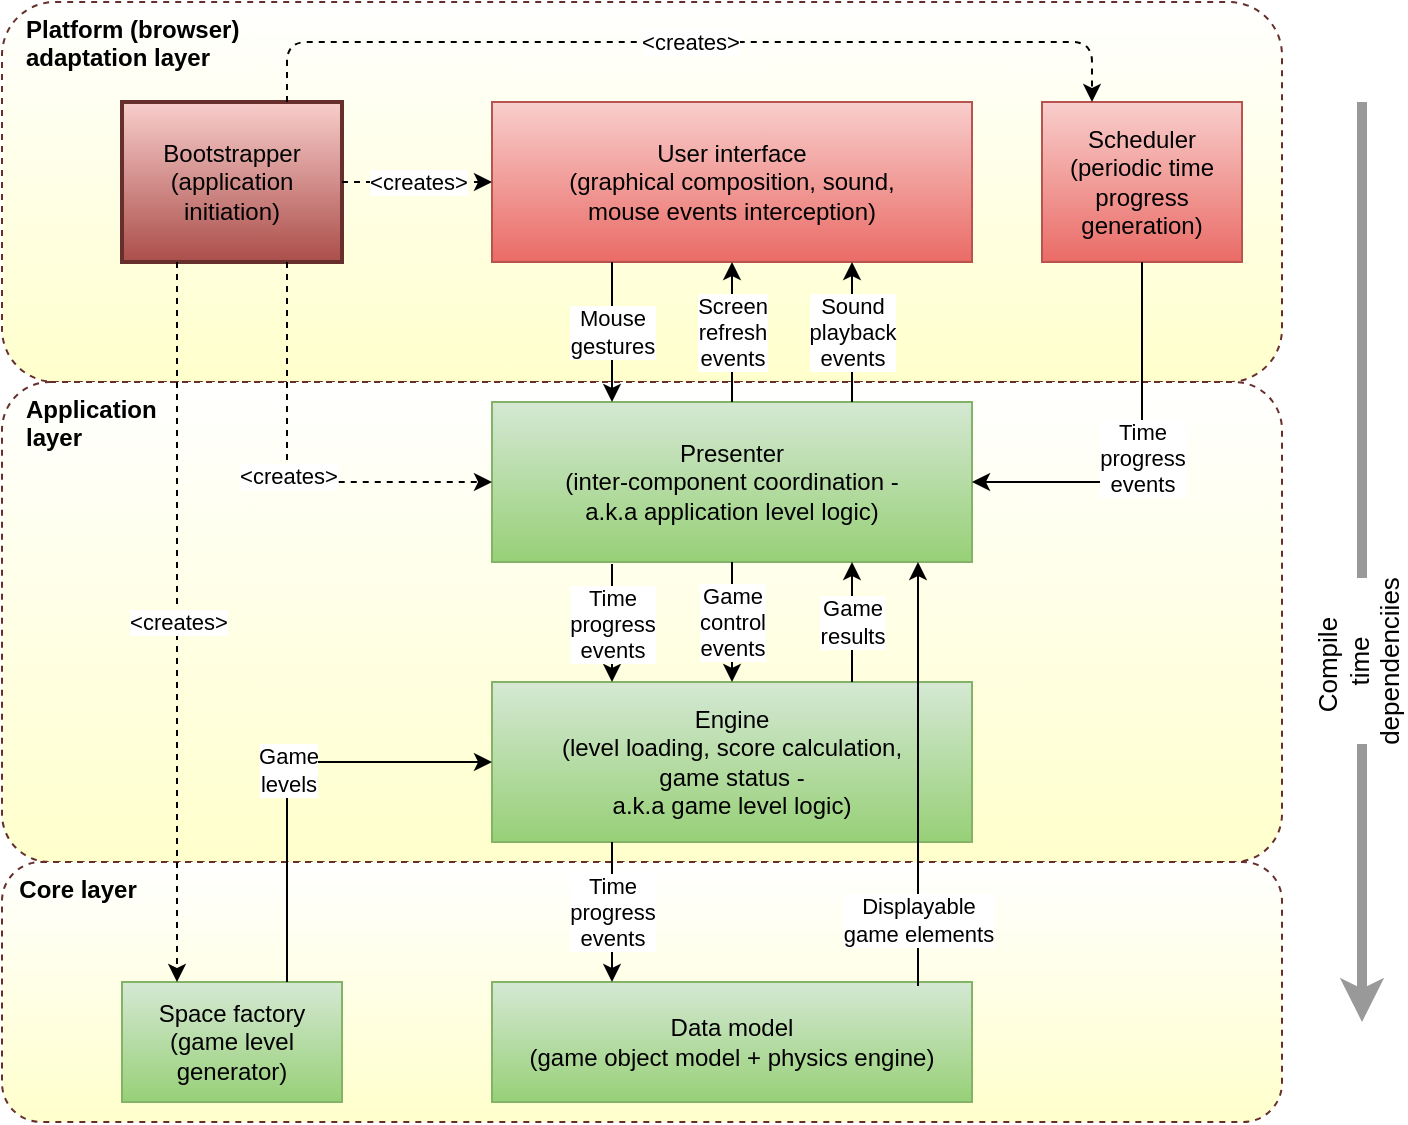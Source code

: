 <mxfile version="13.9.5" type="device" pages="6"><diagram id="IKvVB_wUApdHQQHq_KYu" name="components"><mxGraphModel dx="867" dy="530" grid="1" gridSize="10" guides="1" tooltips="1" connect="1" arrows="1" fold="1" page="1" pageScale="1" pageWidth="850" pageHeight="1100" math="0" shadow="0"><root><mxCell id="0"/><mxCell id="1" parent="0"/><mxCell id="LkJQMcort1kMshQMdadh-8" value="&amp;nbsp; &amp;nbsp;Platform (browser)&lt;br&gt;&amp;nbsp; &amp;nbsp;adaptation layer" style="rounded=1;whiteSpace=wrap;html=1;strokeColor=#662F2C;strokeWidth=1;dashed=1;align=left;verticalAlign=top;fontStyle=1;arcSize=14;gradientColor=#FFFFCC;" parent="1" vertex="1"><mxGeometry x="60" y="20" width="640" height="190" as="geometry"/></mxCell><mxCell id="LkJQMcort1kMshQMdadh-7" value="&amp;nbsp; &amp;nbsp;Application&lt;br&gt;&amp;nbsp; &amp;nbsp;layer" style="rounded=1;whiteSpace=wrap;html=1;strokeColor=#662F2C;strokeWidth=1;dashed=1;align=left;verticalAlign=top;fontStyle=1;arcSize=10;gradientColor=#FFFFCC;" parent="1" vertex="1"><mxGeometry x="60" y="210" width="640" height="240" as="geometry"/></mxCell><mxCell id="LkJQMcort1kMshQMdadh-6" value="&amp;nbsp; Core layer" style="rounded=1;whiteSpace=wrap;html=1;strokeColor=#662F2C;strokeWidth=1;dashed=1;align=left;verticalAlign=top;fontStyle=1;gradientColor=#FFFFCC;" parent="1" vertex="1"><mxGeometry x="60" y="450" width="640" height="130" as="geometry"/></mxCell><mxCell id="uQVRTAdtOYLZUR5AjhHQ-1" value="Data model&lt;br&gt;(game object model + physics engine)" style="rounded=0;whiteSpace=wrap;html=1;gradientColor=#97d077;fillColor=#d5e8d4;strokeColor=#82b366;" parent="1" vertex="1"><mxGeometry x="305" y="510" width="240" height="60" as="geometry"/></mxCell><mxCell id="uQVRTAdtOYLZUR5AjhHQ-2" value="Engine&lt;br&gt;(level loading, score calculation,&lt;br&gt;game status - &lt;br&gt;a.k.a game level logic)" style="rounded=0;whiteSpace=wrap;html=1;gradientColor=#97d077;fillColor=#d5e8d4;strokeColor=#82b366;" parent="1" vertex="1"><mxGeometry x="305" y="360" width="240" height="80" as="geometry"/></mxCell><mxCell id="uQVRTAdtOYLZUR5AjhHQ-3" value="User interface&lt;br&gt;(graphical composition, sound,&lt;br&gt;mouse events interception)" style="rounded=0;whiteSpace=wrap;html=1;gradientColor=#ea6b66;fillColor=#f8cecc;strokeColor=#b85450;" parent="1" vertex="1"><mxGeometry x="305" y="70" width="240" height="80" as="geometry"/></mxCell><mxCell id="uQVRTAdtOYLZUR5AjhHQ-4" value="Space factory&lt;br&gt;(game level generator)" style="rounded=0;whiteSpace=wrap;html=1;gradientColor=#97d077;fillColor=#d5e8d4;strokeColor=#82b366;" parent="1" vertex="1"><mxGeometry x="120" y="510" width="110" height="60" as="geometry"/></mxCell><mxCell id="uQVRTAdtOYLZUR5AjhHQ-5" value="Scheduler&lt;br&gt;(periodic time progress generation)" style="rounded=0;whiteSpace=wrap;html=1;gradientColor=#ea6b66;fillColor=#f8cecc;strokeColor=#b85450;" parent="1" vertex="1"><mxGeometry x="580" y="70" width="100" height="80" as="geometry"/></mxCell><mxCell id="uQVRTAdtOYLZUR5AjhHQ-6" value="Presenter&lt;br&gt;(inter-component coordination -&lt;br&gt;a.k.a application level logic)" style="rounded=0;whiteSpace=wrap;html=1;gradientColor=#97d077;fillColor=#d5e8d4;strokeColor=#82b366;" parent="1" vertex="1"><mxGeometry x="305" y="220" width="240" height="80" as="geometry"/></mxCell><mxCell id="uQVRTAdtOYLZUR5AjhHQ-10" value="Time &lt;br&gt;progress &lt;br&gt;events" style="endArrow=classic;html=1;entryX=1;entryY=0.5;entryDx=0;entryDy=0;exitX=0.5;exitY=1;exitDx=0;exitDy=0;edgeStyle=orthogonalEdgeStyle;" parent="1" source="uQVRTAdtOYLZUR5AjhHQ-5" target="uQVRTAdtOYLZUR5AjhHQ-6" edge="1"><mxGeometry width="50" height="50" relative="1" as="geometry"><mxPoint x="200" y="410" as="sourcePoint"/><mxPoint x="250" y="360" as="targetPoint"/></mxGeometry></mxCell><mxCell id="uQVRTAdtOYLZUR5AjhHQ-11" value="Game&lt;br&gt;levels" style="endArrow=classic;html=1;exitX=0.75;exitY=0;exitDx=0;exitDy=0;entryX=0;entryY=0.5;entryDx=0;entryDy=0;edgeStyle=orthogonalEdgeStyle;" parent="1" source="uQVRTAdtOYLZUR5AjhHQ-4" target="uQVRTAdtOYLZUR5AjhHQ-2" edge="1"><mxGeometry width="50" height="50" relative="1" as="geometry"><mxPoint x="695" y="590" as="sourcePoint"/><mxPoint x="570" y="540" as="targetPoint"/></mxGeometry></mxCell><mxCell id="uQVRTAdtOYLZUR5AjhHQ-12" value="Mouse&lt;br&gt;gestures" style="endArrow=classic;html=1;entryX=0.25;entryY=0;entryDx=0;entryDy=0;exitX=0.25;exitY=1;exitDx=0;exitDy=0;" parent="1" source="uQVRTAdtOYLZUR5AjhHQ-3" target="uQVRTAdtOYLZUR5AjhHQ-6" edge="1"><mxGeometry width="50" height="50" relative="1" as="geometry"><mxPoint x="180" y="170" as="sourcePoint"/><mxPoint x="230" y="120" as="targetPoint"/></mxGeometry></mxCell><mxCell id="uQVRTAdtOYLZUR5AjhHQ-13" value="Screen&lt;br&gt;refresh&lt;br&gt;events" style="endArrow=classic;html=1;entryX=0.5;entryY=1;entryDx=0;entryDy=0;exitX=0.5;exitY=0;exitDx=0;exitDy=0;" parent="1" source="uQVRTAdtOYLZUR5AjhHQ-6" target="uQVRTAdtOYLZUR5AjhHQ-3" edge="1"><mxGeometry width="50" height="50" relative="1" as="geometry"><mxPoint x="375" y="160" as="sourcePoint"/><mxPoint x="375" y="230" as="targetPoint"/></mxGeometry></mxCell><mxCell id="uQVRTAdtOYLZUR5AjhHQ-14" value="Sound&lt;br&gt;playback&lt;br&gt;events" style="endArrow=classic;html=1;exitX=0.75;exitY=0;exitDx=0;exitDy=0;entryX=0.75;entryY=1;entryDx=0;entryDy=0;" parent="1" source="uQVRTAdtOYLZUR5AjhHQ-6" target="uQVRTAdtOYLZUR5AjhHQ-3" edge="1"><mxGeometry width="50" height="50" relative="1" as="geometry"><mxPoint x="680" y="140" as="sourcePoint"/><mxPoint x="730" y="90" as="targetPoint"/></mxGeometry></mxCell><mxCell id="uQVRTAdtOYLZUR5AjhHQ-15" value="Game&lt;br&gt;control&lt;br&gt;events" style="endArrow=classic;html=1;exitX=0.5;exitY=1;exitDx=0;exitDy=0;" parent="1" source="uQVRTAdtOYLZUR5AjhHQ-6" target="uQVRTAdtOYLZUR5AjhHQ-2" edge="1"><mxGeometry width="50" height="50" relative="1" as="geometry"><mxPoint x="200" y="420" as="sourcePoint"/><mxPoint x="250" y="370" as="targetPoint"/></mxGeometry></mxCell><mxCell id="uQVRTAdtOYLZUR5AjhHQ-16" value="Time &lt;br&gt;progress &lt;br&gt;events" style="endArrow=classic;html=1;entryX=0.25;entryY=0;entryDx=0;entryDy=0;" parent="1" target="uQVRTAdtOYLZUR5AjhHQ-2" edge="1"><mxGeometry width="50" height="50" relative="1" as="geometry"><mxPoint x="365" y="301" as="sourcePoint"/><mxPoint x="315" y="270" as="targetPoint"/></mxGeometry></mxCell><mxCell id="uQVRTAdtOYLZUR5AjhHQ-17" value="Time &lt;br&gt;progress &lt;br&gt;events" style="endArrow=classic;html=1;entryX=0.25;entryY=0;entryDx=0;entryDy=0;exitX=0.25;exitY=1;exitDx=0;exitDy=0;" parent="1" source="uQVRTAdtOYLZUR5AjhHQ-2" target="uQVRTAdtOYLZUR5AjhHQ-1" edge="1"><mxGeometry width="50" height="50" relative="1" as="geometry"><mxPoint x="375" y="311" as="sourcePoint"/><mxPoint x="375" y="370" as="targetPoint"/></mxGeometry></mxCell><mxCell id="uQVRTAdtOYLZUR5AjhHQ-18" value="Game&lt;br&gt;results" style="endArrow=classic;html=1;entryX=0.75;entryY=1;entryDx=0;entryDy=0;exitX=0.75;exitY=0;exitDx=0;exitDy=0;" parent="1" source="uQVRTAdtOYLZUR5AjhHQ-2" target="uQVRTAdtOYLZUR5AjhHQ-6" edge="1"><mxGeometry width="50" height="50" relative="1" as="geometry"><mxPoint x="630" y="410" as="sourcePoint"/><mxPoint x="680" y="360" as="targetPoint"/></mxGeometry></mxCell><mxCell id="uQVRTAdtOYLZUR5AjhHQ-19" value="" style="endArrow=classic;html=1;" parent="1" edge="1"><mxGeometry width="50" height="50" relative="1" as="geometry"><mxPoint x="518" y="512" as="sourcePoint"/><mxPoint x="518" y="300" as="targetPoint"/></mxGeometry></mxCell><mxCell id="uQVRTAdtOYLZUR5AjhHQ-20" value="Displayable &lt;br&gt;game elements" style="edgeLabel;html=1;align=center;verticalAlign=middle;resizable=0;points=[];" parent="uQVRTAdtOYLZUR5AjhHQ-19" vertex="1" connectable="0"><mxGeometry x="-0.596" relative="1" as="geometry"><mxPoint y="10" as="offset"/></mxGeometry></mxCell><mxCell id="LkJQMcort1kMshQMdadh-1" value="Bootstrapper&lt;br&gt;(application&lt;br&gt;initiation)" style="rounded=0;whiteSpace=wrap;html=1;fillColor=#f8cecc;strokeWidth=2;strokeColor=#662F2C;gradientColor=#AB4E4A;" parent="1" vertex="1"><mxGeometry x="120" y="70" width="110" height="80" as="geometry"/></mxCell><mxCell id="LkJQMcort1kMshQMdadh-2" value="&amp;lt;creates&amp;gt;" style="endArrow=classic;dashed=1;html=1;entryX=0;entryY=0.5;entryDx=0;entryDy=0;exitX=1;exitY=0.5;exitDx=0;exitDy=0;endFill=1;" parent="1" source="LkJQMcort1kMshQMdadh-1" target="uQVRTAdtOYLZUR5AjhHQ-3" edge="1"><mxGeometry width="50" height="50" relative="1" as="geometry"><mxPoint x="180" y="280" as="sourcePoint"/><mxPoint x="230" y="230" as="targetPoint"/></mxGeometry></mxCell><mxCell id="LkJQMcort1kMshQMdadh-3" value="&amp;lt;creates&amp;gt;" style="endArrow=classic;dashed=1;html=1;entryX=0.25;entryY=0;entryDx=0;entryDy=0;exitX=0.75;exitY=0;exitDx=0;exitDy=0;endFill=1;edgeStyle=orthogonalEdgeStyle;" parent="1" source="LkJQMcort1kMshQMdadh-1" target="uQVRTAdtOYLZUR5AjhHQ-5" edge="1"><mxGeometry width="50" height="50" relative="1" as="geometry"><mxPoint x="240" y="120" as="sourcePoint"/><mxPoint x="315" y="120" as="targetPoint"/><Array as="points"><mxPoint x="203" y="40"/><mxPoint x="605" y="40"/></Array></mxGeometry></mxCell><mxCell id="LkJQMcort1kMshQMdadh-4" value="&amp;lt;creates&amp;gt;" style="endArrow=classic;dashed=1;html=1;entryX=0;entryY=0.5;entryDx=0;entryDy=0;exitX=0.75;exitY=1;exitDx=0;exitDy=0;endFill=1;edgeStyle=orthogonalEdgeStyle;" parent="1" source="LkJQMcort1kMshQMdadh-1" target="uQVRTAdtOYLZUR5AjhHQ-6" edge="1"><mxGeometry width="50" height="50" relative="1" as="geometry"><mxPoint x="240" y="120" as="sourcePoint"/><mxPoint x="315" y="120" as="targetPoint"/></mxGeometry></mxCell><mxCell id="LkJQMcort1kMshQMdadh-5" value="&amp;lt;creates&amp;gt;" style="endArrow=classic;dashed=1;html=1;entryX=0.25;entryY=0;entryDx=0;entryDy=0;exitX=0.25;exitY=1;exitDx=0;exitDy=0;endFill=1;" parent="1" source="LkJQMcort1kMshQMdadh-1" target="uQVRTAdtOYLZUR5AjhHQ-4" edge="1"><mxGeometry width="50" height="50" relative="1" as="geometry"><mxPoint x="240" y="120" as="sourcePoint"/><mxPoint x="315" y="120" as="targetPoint"/></mxGeometry></mxCell><mxCell id="LkJQMcort1kMshQMdadh-9" value="" style="endArrow=classic;html=1;strokeWidth=5;strokeColor=#999999;" parent="1" edge="1"><mxGeometry width="50" height="50" relative="1" as="geometry"><mxPoint x="740" y="70" as="sourcePoint"/><mxPoint x="740" y="530" as="targetPoint"/></mxGeometry></mxCell><mxCell id="LkJQMcort1kMshQMdadh-10" value="Compile&amp;nbsp;&lt;br style=&quot;font-size: 13px&quot;&gt;time &lt;br style=&quot;font-size: 13px&quot;&gt;dependenciies" style="edgeLabel;html=1;align=center;verticalAlign=middle;resizable=0;points=[];fontSize=13;rotation=-90;" parent="LkJQMcort1kMshQMdadh-9" vertex="1" connectable="0"><mxGeometry x="0.217" y="-2" relative="1" as="geometry"><mxPoint as="offset"/></mxGeometry></mxCell></root></mxGraphModel></diagram><diagram id="Y-ykQQPCJXjtx7jDnwrT" name="states"><mxGraphModel dx="983" dy="530" grid="1" gridSize="10" guides="1" tooltips="1" connect="1" arrows="1" fold="1" page="1" pageScale="1" pageWidth="850" pageHeight="1100" math="0" shadow="0"><root><mxCell id="gFtryZwzglHxs_wDkwMp-0"/><mxCell id="gFtryZwzglHxs_wDkwMp-1" parent="gFtryZwzglHxs_wDkwMp-0"/><mxCell id="WbYZSzMZRrNMJEL09RIU-0" value="Not started" style="ellipse;whiteSpace=wrap;html=1;aspect=fixed;gradientColor=#66B2FF;" parent="gFtryZwzglHxs_wDkwMp-1" vertex="1"><mxGeometry x="320" y="190" width="80" height="80" as="geometry"/></mxCell><mxCell id="WbYZSzMZRrNMJEL09RIU-2" value="" style="endArrow=classic;html=1;exitX=0.5;exitY=1;exitDx=0;exitDy=0;" parent="gFtryZwzglHxs_wDkwMp-1" source="WbYZSzMZRrNMJEL09RIU-23" target="WbYZSzMZRrNMJEL09RIU-0" edge="1"><mxGeometry width="50" height="50" relative="1" as="geometry"><mxPoint x="360" y="130" as="sourcePoint"/><mxPoint x="520" y="200" as="targetPoint"/></mxGeometry></mxCell><mxCell id="WbYZSzMZRrNMJEL09RIU-3" value="&lt;b&gt;&quot;Start&quot; pressed/&lt;/b&gt;&lt;br&gt;Hide welcome screen;&lt;br&gt;Start scheduler;&lt;br&gt;Enable mouse gestures;" style="edgeLabel;html=1;align=center;verticalAlign=middle;resizable=0;points=[];" parent="WbYZSzMZRrNMJEL09RIU-2" vertex="1" connectable="0"><mxGeometry x="-0.185" relative="1" as="geometry"><mxPoint as="offset"/></mxGeometry></mxCell><mxCell id="WbYZSzMZRrNMJEL09RIU-4" value="Aiming" style="ellipse;whiteSpace=wrap;html=1;aspect=fixed;gradientColor=#66B2FF;" parent="gFtryZwzglHxs_wDkwMp-1" vertex="1"><mxGeometry x="320" y="370" width="80" height="80" as="geometry"/></mxCell><mxCell id="WbYZSzMZRrNMJEL09RIU-5" value="Launched" style="ellipse;whiteSpace=wrap;html=1;aspect=fixed;gradientColor=#66B2FF;" parent="gFtryZwzglHxs_wDkwMp-1" vertex="1"><mxGeometry x="320" y="540" width="80" height="80" as="geometry"/></mxCell><mxCell id="WbYZSzMZRrNMJEL09RIU-6" value="Suceeded" style="ellipse;whiteSpace=wrap;html=1;aspect=fixed;gradientColor=#33FF33;" parent="gFtryZwzglHxs_wDkwMp-1" vertex="1"><mxGeometry x="620" y="540" width="80" height="80" as="geometry"/></mxCell><mxCell id="WbYZSzMZRrNMJEL09RIU-7" value="Failed" style="ellipse;whiteSpace=wrap;html=1;aspect=fixed;gradientColor=#33FF33;" parent="gFtryZwzglHxs_wDkwMp-1" vertex="1"><mxGeometry x="50" y="540" width="80" height="80" as="geometry"/></mxCell><mxCell id="WbYZSzMZRrNMJEL09RIU-9" value="&lt;b&gt;Left mouse button&lt;br&gt;pressed/&lt;/b&gt;&lt;br&gt;Rotate spacecraft;&lt;br&gt;Enable speed display;" style="endArrow=classic;html=1;exitX=0.5;exitY=1;exitDx=0;exitDy=0;" parent="gFtryZwzglHxs_wDkwMp-1" source="WbYZSzMZRrNMJEL09RIU-0" target="WbYZSzMZRrNMJEL09RIU-4" edge="1"><mxGeometry x="-0.2" width="50" height="50" relative="1" as="geometry"><mxPoint x="530" y="220" as="sourcePoint"/><mxPoint x="580" y="170" as="targetPoint"/><mxPoint as="offset"/></mxGeometry></mxCell><mxCell id="WbYZSzMZRrNMJEL09RIU-10" value="" style="endArrow=classic;html=1;edgeStyle=orthogonalEdgeStyle;exitX=0;exitY=0;exitDx=0;exitDy=0;entryX=0;entryY=0.5;entryDx=0;entryDy=0;" parent="gFtryZwzglHxs_wDkwMp-1" source="WbYZSzMZRrNMJEL09RIU-4" target="WbYZSzMZRrNMJEL09RIU-4" edge="1"><mxGeometry width="50" height="50" relative="1" as="geometry"><mxPoint x="520" y="291" as="sourcePoint"/><mxPoint x="480" y="441" as="targetPoint"/><Array as="points"><mxPoint x="330" y="382"/><mxPoint x="330" y="360"/><mxPoint x="220" y="360"/><mxPoint x="220" y="410"/></Array></mxGeometry></mxCell><mxCell id="WbYZSzMZRrNMJEL09RIU-12" value="&lt;b&gt;Mouse moved/&lt;/b&gt;&lt;br&gt;Rotate spacecraft;" style="edgeLabel;html=1;align=center;verticalAlign=middle;resizable=0;points=[];" parent="WbYZSzMZRrNMJEL09RIU-10" vertex="1" connectable="0"><mxGeometry x="-0.228" y="1" relative="1" as="geometry"><mxPoint as="offset"/></mxGeometry></mxCell><mxCell id="WbYZSzMZRrNMJEL09RIU-11" value="&lt;b&gt;Left mouse button&amp;nbsp;released/&lt;/b&gt;&lt;br&gt;Disable speed display;&lt;br&gt;Disable mouse gestures;&lt;br&gt;Launch spacecraft;&lt;br&gt;Play launching sound." style="endArrow=classic;html=1;exitX=0.5;exitY=1;exitDx=0;exitDy=0;" parent="gFtryZwzglHxs_wDkwMp-1" source="WbYZSzMZRrNMJEL09RIU-4" target="WbYZSzMZRrNMJEL09RIU-5" edge="1"><mxGeometry x="-0.2" width="50" height="50" relative="1" as="geometry"><mxPoint x="520" y="551" as="sourcePoint"/><mxPoint x="570" y="501" as="targetPoint"/><mxPoint as="offset"/></mxGeometry></mxCell><mxCell id="WbYZSzMZRrNMJEL09RIU-13" value="" style="endArrow=classic;html=1;exitX=0;exitY=0.5;exitDx=0;exitDy=0;" parent="gFtryZwzglHxs_wDkwMp-1" source="WbYZSzMZRrNMJEL09RIU-5" target="WbYZSzMZRrNMJEL09RIU-7" edge="1"><mxGeometry width="50" height="50" relative="1" as="geometry"><mxPoint x="290" y="651" as="sourcePoint"/><mxPoint x="340" y="601" as="targetPoint"/></mxGeometry></mxCell><mxCell id="WbYZSzMZRrNMJEL09RIU-14" value="&lt;b&gt;Spacecraft crashed/&lt;/b&gt;&lt;br&gt;Stop scheduler;&lt;br&gt;Display explosion;&lt;br&gt;Play explosion sound;&lt;br&gt;Display &quot;You lose&quot; dialog." style="edgeLabel;html=1;align=center;verticalAlign=middle;resizable=0;points=[];" parent="WbYZSzMZRrNMJEL09RIU-13" vertex="1" connectable="0"><mxGeometry x="0.228" y="2" relative="1" as="geometry"><mxPoint x="17" y="-2" as="offset"/></mxGeometry></mxCell><mxCell id="WbYZSzMZRrNMJEL09RIU-15" value="&lt;b&gt;Spacecraft&amp;nbsp; missed right&lt;br&gt;screen edge/&lt;br&gt;&lt;/b&gt;Stop scheduler;&lt;br&gt;Display &quot;You lose&quot; dialog." style="endArrow=classic;html=1;exitX=0.5;exitY=1;exitDx=0;exitDy=0;entryX=0.5;entryY=1;entryDx=0;entryDy=0;edgeStyle=orthogonalEdgeStyle;" parent="gFtryZwzglHxs_wDkwMp-1" source="WbYZSzMZRrNMJEL09RIU-5" target="WbYZSzMZRrNMJEL09RIU-7" edge="1"><mxGeometry width="50" height="50" relative="1" as="geometry"><mxPoint x="260" y="671" as="sourcePoint"/><mxPoint x="310" y="621" as="targetPoint"/><Array as="points"><mxPoint x="360" y="650"/><mxPoint x="90" y="650"/></Array></mxGeometry></mxCell><mxCell id="WbYZSzMZRrNMJEL09RIU-16" value="&lt;b&gt;Spacecraft passed right&lt;br&gt;&amp;nbsp;screen edge/&lt;/b&gt;&lt;br&gt;Stop scheduler;&lt;br&gt;Display &quot;You Win&quot; dialog." style="endArrow=classic;html=1;exitX=1;exitY=0.5;exitDx=0;exitDy=0;" parent="gFtryZwzglHxs_wDkwMp-1" source="WbYZSzMZRrNMJEL09RIU-5" target="WbYZSzMZRrNMJEL09RIU-6" edge="1"><mxGeometry width="50" height="50" relative="1" as="geometry"><mxPoint x="240" y="741" as="sourcePoint"/><mxPoint x="290" y="691" as="targetPoint"/></mxGeometry></mxCell><mxCell id="WbYZSzMZRrNMJEL09RIU-19" value="&lt;b&gt;&quot;Reload&quot;&amp;nbsp;clicked/&lt;/b&gt;&lt;br&gt;Hide &quot;You Lose&quot; dialog;&lt;br&gt;Reload failed level;&lt;br&gt;Start scheduler;&lt;br&gt;Enable mouse gestures;" style="endArrow=classic;html=1;exitX=0.5;exitY=0;exitDx=0;exitDy=0;entryX=0;entryY=0.5;entryDx=0;entryDy=0;edgeStyle=orthogonalEdgeStyle;" parent="gFtryZwzglHxs_wDkwMp-1" source="WbYZSzMZRrNMJEL09RIU-7" target="WbYZSzMZRrNMJEL09RIU-0" edge="1"><mxGeometry width="50" height="50" relative="1" as="geometry"><mxPoint x="120" y="411" as="sourcePoint"/><mxPoint x="170" y="361" as="targetPoint"/></mxGeometry></mxCell><mxCell id="WbYZSzMZRrNMJEL09RIU-20" value="&lt;b&gt;&quot;Reload&quot; clicked/&lt;/b&gt;&lt;br&gt;Hide &quot;You Win&quot; dialog;&lt;br&gt;Reload level;&lt;br&gt;Start scheduler;&lt;br&gt;Enable mouse gestures;" style="endArrow=classic;html=1;" parent="gFtryZwzglHxs_wDkwMp-1" source="WbYZSzMZRrNMJEL09RIU-6" target="WbYZSzMZRrNMJEL09RIU-0" edge="1"><mxGeometry width="50" height="50" relative="1" as="geometry"><mxPoint x="294.091" y="490.075" as="sourcePoint"/><mxPoint x="405.869" y="421.858" as="targetPoint"/></mxGeometry></mxCell><mxCell id="WbYZSzMZRrNMJEL09RIU-21" value="&lt;b&gt;&quot;Next&quot;&amp;nbsp;clicked/&lt;/b&gt;&lt;br&gt;Hide &quot;You Win&quot; dialog;&lt;br&gt;Accumulate score;&lt;br&gt;Load next level;&lt;br&gt;Start scheduler;&lt;br&gt;Enable mouse gestures;" style="endArrow=classic;html=1;exitX=0.5;exitY=0;exitDx=0;exitDy=0;edgeStyle=orthogonalEdgeStyle;entryX=1;entryY=0.5;entryDx=0;entryDy=0;" parent="gFtryZwzglHxs_wDkwMp-1" source="WbYZSzMZRrNMJEL09RIU-6" target="WbYZSzMZRrNMJEL09RIU-0" edge="1"><mxGeometry width="50" height="50" relative="1" as="geometry"><mxPoint x="561.716" y="522.716" as="sourcePoint"/><mxPoint x="468.284" y="429.284" as="targetPoint"/></mxGeometry></mxCell><mxCell id="WbYZSzMZRrNMJEL09RIU-23" value="Welcome screen displayed&lt;br&gt;(initial)" style="ellipse;whiteSpace=wrap;html=1;aspect=fixed;strokeWidth=1;strokeColor=#9673a6;fillColor=#FFFFCC;gradientColor=#B5739D;" parent="gFtryZwzglHxs_wDkwMp-1" vertex="1"><mxGeometry x="320" y="30" width="80" height="80" as="geometry"/></mxCell></root></mxGraphModel></diagram><diagram id="VpAV4KRZv_ojasDB66E3" name="use cases"><mxGraphModel dx="867" dy="530" grid="1" gridSize="10" guides="1" tooltips="1" connect="1" arrows="1" fold="1" page="1" pageScale="1" pageWidth="850" pageHeight="1100" math="0" shadow="0"><root><mxCell id="s4rMNjKPOGQPtGScQ2ps-0"/><mxCell id="s4rMNjKPOGQPtGScQ2ps-1" parent="s4rMNjKPOGQPtGScQ2ps-0"/><mxCell id="s4rMNjKPOGQPtGScQ2ps-2" value="Start game." style="ellipse;whiteSpace=wrap;html=1;strokeWidth=1;fillColor=#FFFFCC;gradientColor=#33FF33;" parent="s4rMNjKPOGQPtGScQ2ps-1" vertex="1"><mxGeometry x="195" y="110" width="90" height="50" as="geometry"/></mxCell><mxCell id="s4rMNjKPOGQPtGScQ2ps-3" value="Player" style="shape=umlActor;verticalLabelPosition=bottom;verticalAlign=top;html=1;outlineConnect=0;strokeWidth=1;fillColor=#FFFFCC;gradientColor=#33FF33;" parent="s4rMNjKPOGQPtGScQ2ps-1" vertex="1"><mxGeometry x="50" y="280" width="30" height="60" as="geometry"/></mxCell><mxCell id="s4rMNjKPOGQPtGScQ2ps-4" value="Aim spacecraft." style="ellipse;whiteSpace=wrap;html=1;strokeWidth=1;fillColor=#FFFFCC;gradientColor=#33FF33;" parent="s4rMNjKPOGQPtGScQ2ps-1" vertex="1"><mxGeometry x="200" y="200" width="80" height="60" as="geometry"/></mxCell><mxCell id="s4rMNjKPOGQPtGScQ2ps-5" value="Launch spacesraft." style="ellipse;whiteSpace=wrap;html=1;strokeWidth=1;fillColor=#FFFFCC;gradientColor=#33FF33;" parent="s4rMNjKPOGQPtGScQ2ps-1" vertex="1"><mxGeometry x="420" y="230" width="80" height="60" as="geometry"/></mxCell><mxCell id="s4rMNjKPOGQPtGScQ2ps-6" value="Play launch sound." style="ellipse;whiteSpace=wrap;html=1;strokeWidth=1;fillColor=#FFFFCC;gradientColor=#33FF33;" parent="s4rMNjKPOGQPtGScQ2ps-1" vertex="1"><mxGeometry x="580" y="230" width="80" height="50" as="geometry"/></mxCell><mxCell id="s4rMNjKPOGQPtGScQ2ps-7" value="Display explosion." style="ellipse;whiteSpace=wrap;html=1;strokeWidth=1;fillColor=#FFFFCC;gradientColor=#33FF33;" parent="s4rMNjKPOGQPtGScQ2ps-1" vertex="1"><mxGeometry x="620" y="340" width="90" height="60" as="geometry"/></mxCell><mxCell id="s4rMNjKPOGQPtGScQ2ps-8" value="Play explosion sound." style="ellipse;whiteSpace=wrap;html=1;strokeWidth=1;fillColor=#FFFFCC;gradientColor=#33FF33;" parent="s4rMNjKPOGQPtGScQ2ps-1" vertex="1"><mxGeometry x="610" y="470" width="110" height="60" as="geometry"/></mxCell><mxCell id="s4rMNjKPOGQPtGScQ2ps-9" value="Display&lt;br&gt;&quot;You Lose&quot;&lt;br&gt;dialog." style="ellipse;whiteSpace=wrap;html=1;strokeWidth=1;fillColor=#FFFFCC;gradientColor=#33FF33;" parent="s4rMNjKPOGQPtGScQ2ps-1" vertex="1"><mxGeometry x="410" y="470" width="100" height="60" as="geometry"/></mxCell><mxCell id="s4rMNjKPOGQPtGScQ2ps-10" value="Display&lt;br&gt;&quot;You win&quot;&lt;br&gt;dialog." style="ellipse;whiteSpace=wrap;html=1;strokeWidth=1;fillColor=#FFFFCC;gradientColor=#33FF33;" parent="s4rMNjKPOGQPtGScQ2ps-1" vertex="1"><mxGeometry x="417.5" y="360" width="85" height="50" as="geometry"/></mxCell><mxCell id="s4rMNjKPOGQPtGScQ2ps-11" value="Load first level." style="ellipse;whiteSpace=wrap;html=1;strokeWidth=1;fillColor=#FFFFCC;gradientColor=#33FF33;" parent="s4rMNjKPOGQPtGScQ2ps-1" vertex="1"><mxGeometry x="360" y="120" width="80" height="60" as="geometry"/></mxCell><mxCell id="s4rMNjKPOGQPtGScQ2ps-12" value="Reload level." style="ellipse;whiteSpace=wrap;html=1;strokeWidth=1;fillColor=#FFFFCC;gradientColor=#33FF33;" parent="s4rMNjKPOGQPtGScQ2ps-1" vertex="1"><mxGeometry x="260" y="300" width="70" height="50" as="geometry"/></mxCell><mxCell id="s4rMNjKPOGQPtGScQ2ps-13" value="Load next level." style="ellipse;whiteSpace=wrap;html=1;strokeWidth=1;fillColor=#FFFFCC;gradientColor=#33FF33;" parent="s4rMNjKPOGQPtGScQ2ps-1" vertex="1"><mxGeometry x="200" y="420" width="80" height="50" as="geometry"/></mxCell><mxCell id="s4rMNjKPOGQPtGScQ2ps-14" value="Accumulate score." style="ellipse;whiteSpace=wrap;html=1;strokeWidth=1;fillColor=#FFFFCC;gradientColor=#33FF33;" parent="s4rMNjKPOGQPtGScQ2ps-1" vertex="1"><mxGeometry x="200" y="510" width="80" height="50" as="geometry"/></mxCell><mxCell id="s4rMNjKPOGQPtGScQ2ps-16" value="" style="endArrow=none;html=1;exitX=0.5;exitY=0.5;exitDx=0;exitDy=0;exitPerimeter=0;" parent="s4rMNjKPOGQPtGScQ2ps-1" source="s4rMNjKPOGQPtGScQ2ps-3" target="s4rMNjKPOGQPtGScQ2ps-2" edge="1"><mxGeometry width="50" height="50" relative="1" as="geometry"><mxPoint x="190" y="110" as="sourcePoint"/><mxPoint x="240" y="60" as="targetPoint"/></mxGeometry></mxCell><mxCell id="s4rMNjKPOGQPtGScQ2ps-17" value="" style="endArrow=none;html=1;exitX=0.5;exitY=0.5;exitDx=0;exitDy=0;exitPerimeter=0;" parent="s4rMNjKPOGQPtGScQ2ps-1" source="s4rMNjKPOGQPtGScQ2ps-3" target="s4rMNjKPOGQPtGScQ2ps-4" edge="1"><mxGeometry width="50" height="50" relative="1" as="geometry"><mxPoint x="150" y="330" as="sourcePoint"/><mxPoint x="200" y="280" as="targetPoint"/></mxGeometry></mxCell><mxCell id="s4rMNjKPOGQPtGScQ2ps-18" value="" style="endArrow=none;html=1;exitX=0.5;exitY=0.5;exitDx=0;exitDy=0;exitPerimeter=0;" parent="s4rMNjKPOGQPtGScQ2ps-1" source="s4rMNjKPOGQPtGScQ2ps-3" target="s4rMNjKPOGQPtGScQ2ps-12" edge="1"><mxGeometry width="50" height="50" relative="1" as="geometry"><mxPoint x="130" y="400" as="sourcePoint"/><mxPoint x="180" y="350" as="targetPoint"/></mxGeometry></mxCell><mxCell id="s4rMNjKPOGQPtGScQ2ps-19" value="" style="endArrow=none;html=1;exitX=0.5;exitY=0.5;exitDx=0;exitDy=0;exitPerimeter=0;" parent="s4rMNjKPOGQPtGScQ2ps-1" source="s4rMNjKPOGQPtGScQ2ps-3" target="s4rMNjKPOGQPtGScQ2ps-13" edge="1"><mxGeometry width="50" height="50" relative="1" as="geometry"><mxPoint x="115" y="220" as="sourcePoint"/><mxPoint x="101.999" y="480.022" as="targetPoint"/></mxGeometry></mxCell><mxCell id="s4rMNjKPOGQPtGScQ2ps-20" value="" style="endArrow=classic;dashed=1;html=1;endFill=1;" parent="s4rMNjKPOGQPtGScQ2ps-1" source="s4rMNjKPOGQPtGScQ2ps-4" target="s4rMNjKPOGQPtGScQ2ps-5" edge="1"><mxGeometry width="50" height="50" relative="1" as="geometry"><mxPoint x="430" y="150" as="sourcePoint"/><mxPoint x="480" y="100" as="targetPoint"/></mxGeometry></mxCell><mxCell id="s4rMNjKPOGQPtGScQ2ps-21" value="&amp;lt;includes&amp;gt;" style="edgeLabel;html=1;align=center;verticalAlign=middle;resizable=0;points=[];" parent="s4rMNjKPOGQPtGScQ2ps-20" vertex="1" connectable="0"><mxGeometry x="-0.302" y="-2" relative="1" as="geometry"><mxPoint as="offset"/></mxGeometry></mxCell><mxCell id="s4rMNjKPOGQPtGScQ2ps-22" value="" style="endArrow=classic;dashed=1;html=1;endFill=1;" parent="s4rMNjKPOGQPtGScQ2ps-1" source="s4rMNjKPOGQPtGScQ2ps-6" target="s4rMNjKPOGQPtGScQ2ps-5" edge="1"><mxGeometry width="50" height="50" relative="1" as="geometry"><mxPoint x="380.859" y="231.222" as="sourcePoint"/><mxPoint x="469.271" y="268.64" as="targetPoint"/></mxGeometry></mxCell><mxCell id="s4rMNjKPOGQPtGScQ2ps-23" value="&amp;lt;extends&amp;gt;" style="edgeLabel;html=1;align=center;verticalAlign=middle;resizable=0;points=[];" parent="s4rMNjKPOGQPtGScQ2ps-22" vertex="1" connectable="0"><mxGeometry x="-0.302" y="-2" relative="1" as="geometry"><mxPoint as="offset"/></mxGeometry></mxCell><mxCell id="s4rMNjKPOGQPtGScQ2ps-24" value="" style="endArrow=classic;dashed=1;html=1;endFill=1;" parent="s4rMNjKPOGQPtGScQ2ps-1" source="s4rMNjKPOGQPtGScQ2ps-7" target="s4rMNjKPOGQPtGScQ2ps-5" edge="1"><mxGeometry width="50" height="50" relative="1" as="geometry"><mxPoint x="659.218" y="189.34" as="sourcePoint"/><mxPoint x="560.697" y="260.608" as="targetPoint"/></mxGeometry></mxCell><mxCell id="s4rMNjKPOGQPtGScQ2ps-25" value="&amp;lt;extends&amp;gt;&lt;br&gt;[Spacecraft crashed or&lt;br&gt;missed right &lt;br&gt;screen edge]" style="edgeLabel;html=1;align=center;verticalAlign=middle;resizable=0;points=[];" parent="s4rMNjKPOGQPtGScQ2ps-24" vertex="1" connectable="0"><mxGeometry x="-0.302" y="-2" relative="1" as="geometry"><mxPoint x="-3.27" y="-13.92" as="offset"/></mxGeometry></mxCell><mxCell id="s4rMNjKPOGQPtGScQ2ps-26" value="" style="endArrow=classic;dashed=1;html=1;endFill=1;" parent="s4rMNjKPOGQPtGScQ2ps-1" source="s4rMNjKPOGQPtGScQ2ps-7" target="s4rMNjKPOGQPtGScQ2ps-8" edge="1"><mxGeometry width="50" height="50" relative="1" as="geometry"><mxPoint x="380.859" y="231.222" as="sourcePoint"/><mxPoint x="469.271" y="268.64" as="targetPoint"/></mxGeometry></mxCell><mxCell id="s4rMNjKPOGQPtGScQ2ps-27" value="&amp;lt;includes&amp;gt;" style="edgeLabel;html=1;align=center;verticalAlign=middle;resizable=0;points=[];" parent="s4rMNjKPOGQPtGScQ2ps-26" vertex="1" connectable="0"><mxGeometry x="-0.302" y="-2" relative="1" as="geometry"><mxPoint as="offset"/></mxGeometry></mxCell><mxCell id="s4rMNjKPOGQPtGScQ2ps-28" value="" style="endArrow=classic;dashed=1;html=1;endFill=1;exitX=0.333;exitY=1;exitDx=0;exitDy=0;exitPerimeter=0;" parent="s4rMNjKPOGQPtGScQ2ps-1" source="s4rMNjKPOGQPtGScQ2ps-7" target="s4rMNjKPOGQPtGScQ2ps-9" edge="1"><mxGeometry width="50" height="50" relative="1" as="geometry"><mxPoint x="700" y="470" as="sourcePoint"/><mxPoint x="746.103" y="358.912" as="targetPoint"/></mxGeometry></mxCell><mxCell id="s4rMNjKPOGQPtGScQ2ps-29" value="&amp;lt;includes&amp;gt;" style="edgeLabel;html=1;align=center;verticalAlign=middle;resizable=0;points=[];" parent="s4rMNjKPOGQPtGScQ2ps-28" vertex="1" connectable="0"><mxGeometry x="-0.302" y="-2" relative="1" as="geometry"><mxPoint as="offset"/></mxGeometry></mxCell><mxCell id="s4rMNjKPOGQPtGScQ2ps-30" value="" style="endArrow=classic;dashed=1;html=1;endFill=1;" parent="s4rMNjKPOGQPtGScQ2ps-1" source="s4rMNjKPOGQPtGScQ2ps-11" target="s4rMNjKPOGQPtGScQ2ps-2" edge="1"><mxGeometry width="50" height="50" relative="1" as="geometry"><mxPoint x="659.218" y="189.34" as="sourcePoint"/><mxPoint x="560.697" y="260.608" as="targetPoint"/></mxGeometry></mxCell><mxCell id="s4rMNjKPOGQPtGScQ2ps-31" value="&amp;lt;extends&amp;gt;" style="edgeLabel;html=1;align=center;verticalAlign=middle;resizable=0;points=[];" parent="s4rMNjKPOGQPtGScQ2ps-30" vertex="1" connectable="0"><mxGeometry x="-0.302" y="-2" relative="1" as="geometry"><mxPoint x="-4.61" y="-3.82" as="offset"/></mxGeometry></mxCell><mxCell id="s4rMNjKPOGQPtGScQ2ps-32" value="" style="endArrow=classic;dashed=1;html=1;endFill=1;" parent="s4rMNjKPOGQPtGScQ2ps-1" source="s4rMNjKPOGQPtGScQ2ps-4" target="s4rMNjKPOGQPtGScQ2ps-11" edge="1"><mxGeometry width="50" height="50" relative="1" as="geometry"><mxPoint x="443.495" y="139.482" as="sourcePoint"/><mxPoint x="371.45" y="110.58" as="targetPoint"/></mxGeometry></mxCell><mxCell id="s4rMNjKPOGQPtGScQ2ps-33" value="&amp;lt;extends&amp;gt;" style="edgeLabel;html=1;align=center;verticalAlign=middle;resizable=0;points=[];" parent="s4rMNjKPOGQPtGScQ2ps-32" vertex="1" connectable="0"><mxGeometry x="-0.302" y="-2" relative="1" as="geometry"><mxPoint as="offset"/></mxGeometry></mxCell><mxCell id="s4rMNjKPOGQPtGScQ2ps-34" value="" style="endArrow=classic;dashed=1;html=1;endFill=1;" parent="s4rMNjKPOGQPtGScQ2ps-1" source="s4rMNjKPOGQPtGScQ2ps-13" target="s4rMNjKPOGQPtGScQ2ps-14" edge="1"><mxGeometry width="50" height="50" relative="1" as="geometry"><mxPoint x="689.96" y="520" as="sourcePoint"/><mxPoint x="606.534" y="564.749" as="targetPoint"/></mxGeometry></mxCell><mxCell id="s4rMNjKPOGQPtGScQ2ps-35" value="&amp;lt;includes&amp;gt;" style="edgeLabel;html=1;align=center;verticalAlign=middle;resizable=0;points=[];" parent="s4rMNjKPOGQPtGScQ2ps-34" vertex="1" connectable="0"><mxGeometry x="-0.302" y="-2" relative="1" as="geometry"><mxPoint as="offset"/></mxGeometry></mxCell><mxCell id="s4rMNjKPOGQPtGScQ2ps-36" value="" style="endArrow=classic;dashed=1;html=1;endFill=1;" parent="s4rMNjKPOGQPtGScQ2ps-1" source="s4rMNjKPOGQPtGScQ2ps-10" target="s4rMNjKPOGQPtGScQ2ps-5" edge="1"><mxGeometry width="50" height="50" relative="1" as="geometry"><mxPoint x="674.019" y="427.991" as="sourcePoint"/><mxPoint x="555.849" y="322.075" as="targetPoint"/></mxGeometry></mxCell><mxCell id="s4rMNjKPOGQPtGScQ2ps-37" value="&amp;lt;extends&amp;gt;&lt;br&gt;[Spacecraft passed &lt;br&gt;right screen edge]" style="edgeLabel;html=1;align=center;verticalAlign=middle;resizable=0;points=[];" parent="s4rMNjKPOGQPtGScQ2ps-36" vertex="1" connectable="0"><mxGeometry x="-0.302" y="-2" relative="1" as="geometry"><mxPoint x="-2" y="-6" as="offset"/></mxGeometry></mxCell><mxCell id="s4rMNjKPOGQPtGScQ2ps-38" value="" style="endArrow=classic;dashed=1;html=1;endFill=1;" parent="s4rMNjKPOGQPtGScQ2ps-1" source="s4rMNjKPOGQPtGScQ2ps-12" target="s4rMNjKPOGQPtGScQ2ps-9" edge="1"><mxGeometry width="50" height="50" relative="1" as="geometry"><mxPoint x="278.015" y="349.999" as="sourcePoint"/><mxPoint x="439.995" y="471.484" as="targetPoint"/></mxGeometry></mxCell><mxCell id="s4rMNjKPOGQPtGScQ2ps-39" value="&amp;lt;extends&amp;gt;" style="edgeLabel;html=1;align=center;verticalAlign=middle;resizable=0;points=[];" parent="s4rMNjKPOGQPtGScQ2ps-38" vertex="1" connectable="0"><mxGeometry x="-0.302" y="-2" relative="1" as="geometry"><mxPoint as="offset"/></mxGeometry></mxCell><mxCell id="s4rMNjKPOGQPtGScQ2ps-40" value="" style="endArrow=classic;dashed=1;html=1;endFill=1;" parent="s4rMNjKPOGQPtGScQ2ps-1" source="s4rMNjKPOGQPtGScQ2ps-12" target="s4rMNjKPOGQPtGScQ2ps-10" edge="1"><mxGeometry width="50" height="50" relative="1" as="geometry"><mxPoint x="328" y="454" as="sourcePoint"/><mxPoint x="512" y="546" as="targetPoint"/></mxGeometry></mxCell><mxCell id="s4rMNjKPOGQPtGScQ2ps-41" value="&amp;lt;extends&amp;gt;" style="edgeLabel;html=1;align=center;verticalAlign=middle;resizable=0;points=[];" parent="s4rMNjKPOGQPtGScQ2ps-40" vertex="1" connectable="0"><mxGeometry x="-0.302" y="-2" relative="1" as="geometry"><mxPoint as="offset"/></mxGeometry></mxCell><mxCell id="s4rMNjKPOGQPtGScQ2ps-42" value="" style="endArrow=classic;dashed=1;html=1;endFill=1;" parent="s4rMNjKPOGQPtGScQ2ps-1" source="s4rMNjKPOGQPtGScQ2ps-13" target="s4rMNjKPOGQPtGScQ2ps-10" edge="1"><mxGeometry width="50" height="50" relative="1" as="geometry"><mxPoint x="304.762" y="466.435" as="sourcePoint"/><mxPoint x="350.27" y="533.556" as="targetPoint"/></mxGeometry></mxCell><mxCell id="s4rMNjKPOGQPtGScQ2ps-43" value="&amp;lt;extends&amp;gt;" style="edgeLabel;html=1;align=center;verticalAlign=middle;resizable=0;points=[];" parent="s4rMNjKPOGQPtGScQ2ps-42" vertex="1" connectable="0"><mxGeometry x="-0.302" y="-2" relative="1" as="geometry"><mxPoint as="offset"/></mxGeometry></mxCell><mxCell id="s4rMNjKPOGQPtGScQ2ps-44" value="" style="endArrow=classic;dashed=1;html=1;endFill=1;" parent="s4rMNjKPOGQPtGScQ2ps-1" source="s4rMNjKPOGQPtGScQ2ps-4" target="s4rMNjKPOGQPtGScQ2ps-12" edge="1"><mxGeometry width="50" height="50" relative="1" as="geometry"><mxPoint x="285.854" y="226.699" as="sourcePoint"/><mxPoint x="374.223" y="193.416" as="targetPoint"/></mxGeometry></mxCell><mxCell id="s4rMNjKPOGQPtGScQ2ps-45" value="&amp;lt;extends&amp;gt;" style="edgeLabel;html=1;align=center;verticalAlign=middle;resizable=0;points=[];" parent="s4rMNjKPOGQPtGScQ2ps-44" vertex="1" connectable="0"><mxGeometry x="-0.302" y="-2" relative="1" as="geometry"><mxPoint as="offset"/></mxGeometry></mxCell><mxCell id="s4rMNjKPOGQPtGScQ2ps-46" value="" style="endArrow=classic;dashed=1;html=1;endFill=1;" parent="s4rMNjKPOGQPtGScQ2ps-1" source="s4rMNjKPOGQPtGScQ2ps-4" target="s4rMNjKPOGQPtGScQ2ps-13" edge="1"><mxGeometry width="50" height="50" relative="1" as="geometry"><mxPoint x="277.358" y="261.886" as="sourcePoint"/><mxPoint x="325" y="300" as="targetPoint"/></mxGeometry></mxCell><mxCell id="s4rMNjKPOGQPtGScQ2ps-47" value="&amp;lt;extends&amp;gt;" style="edgeLabel;html=1;align=center;verticalAlign=middle;resizable=0;points=[];" parent="s4rMNjKPOGQPtGScQ2ps-46" vertex="1" connectable="0"><mxGeometry x="-0.302" y="-2" relative="1" as="geometry"><mxPoint x="2" y="64" as="offset"/></mxGeometry></mxCell><mxCell id="s4rMNjKPOGQPtGScQ2ps-48" value="Scheduler" style="shape=umlActor;verticalLabelPosition=bottom;verticalAlign=top;html=1;outlineConnect=0;strokeWidth=1;fillColor=#FFFFCC;gradientColor=#6600CC;" parent="s4rMNjKPOGQPtGScQ2ps-1" vertex="1"><mxGeometry x="780" y="125" width="30" height="60" as="geometry"/></mxCell><mxCell id="s4rMNjKPOGQPtGScQ2ps-49" value="Increment time." style="ellipse;whiteSpace=wrap;html=1;strokeWidth=1;fillColor=#FFFFCC;gradientColor=#9933FF;" parent="s4rMNjKPOGQPtGScQ2ps-1" vertex="1"><mxGeometry x="680" y="130" width="70" height="50" as="geometry"/></mxCell><mxCell id="s4rMNjKPOGQPtGScQ2ps-50" value="" style="endArrow=none;html=1;entryX=0.5;entryY=0.5;entryDx=0;entryDy=0;entryPerimeter=0;" parent="s4rMNjKPOGQPtGScQ2ps-1" source="s4rMNjKPOGQPtGScQ2ps-49" target="s4rMNjKPOGQPtGScQ2ps-48" edge="1"><mxGeometry width="50" height="50" relative="1" as="geometry"><mxPoint x="780" y="270" as="sourcePoint"/><mxPoint x="830" y="220" as="targetPoint"/></mxGeometry></mxCell><mxCell id="s4rMNjKPOGQPtGScQ2ps-51" value="Refresh screen." style="ellipse;whiteSpace=wrap;html=1;strokeWidth=1;fillColor=#FFFFCC;gradientColor=#9933FF;" parent="s4rMNjKPOGQPtGScQ2ps-1" vertex="1"><mxGeometry x="682.5" y="230" width="65" height="50" as="geometry"/></mxCell><mxCell id="s4rMNjKPOGQPtGScQ2ps-52" value="" style="endArrow=classic;dashed=1;html=1;endFill=1;" parent="s4rMNjKPOGQPtGScQ2ps-1" source="s4rMNjKPOGQPtGScQ2ps-49" target="s4rMNjKPOGQPtGScQ2ps-51" edge="1"><mxGeometry width="50" height="50" relative="1" as="geometry"><mxPoint x="309.383" y="195.251" as="sourcePoint"/><mxPoint x="450.645" y="214.633" as="targetPoint"/></mxGeometry></mxCell><mxCell id="s4rMNjKPOGQPtGScQ2ps-53" value="&amp;lt;includes&amp;gt;" style="edgeLabel;html=1;align=center;verticalAlign=middle;resizable=0;points=[];" parent="s4rMNjKPOGQPtGScQ2ps-52" vertex="1" connectable="0"><mxGeometry x="-0.302" y="-2" relative="1" as="geometry"><mxPoint as="offset"/></mxGeometry></mxCell><mxCell id="h-1vWjOu8g0pjsNXPuo9-0" value="" style="endArrow=classic;dashed=1;html=1;endFill=1;" parent="s4rMNjKPOGQPtGScQ2ps-1" source="s4rMNjKPOGQPtGScQ2ps-4" target="s4rMNjKPOGQPtGScQ2ps-49" edge="1"><mxGeometry width="50" height="50" relative="1" as="geometry"><mxPoint x="659.97" y="410" as="sourcePoint"/><mxPoint x="507.502" y="490.158" as="targetPoint"/></mxGeometry></mxCell><mxCell id="h-1vWjOu8g0pjsNXPuo9-1" value="&amp;lt;includes&amp;gt;" style="edgeLabel;html=1;align=center;verticalAlign=middle;resizable=0;points=[];" parent="h-1vWjOu8g0pjsNXPuo9-0" vertex="1" connectable="0"><mxGeometry x="-0.302" y="-2" relative="1" as="geometry"><mxPoint as="offset"/></mxGeometry></mxCell><mxCell id="h-1vWjOu8g0pjsNXPuo9-2" value="" style="endArrow=classic;dashed=1;html=1;endFill=1;" parent="s4rMNjKPOGQPtGScQ2ps-1" source="s4rMNjKPOGQPtGScQ2ps-5" target="s4rMNjKPOGQPtGScQ2ps-49" edge="1"><mxGeometry width="50" height="50" relative="1" as="geometry"><mxPoint x="289.153" y="233.86" as="sourcePoint"/><mxPoint x="690.825" y="170.396" as="targetPoint"/></mxGeometry></mxCell><mxCell id="h-1vWjOu8g0pjsNXPuo9-3" value="&amp;lt;includes&amp;gt;" style="edgeLabel;html=1;align=center;verticalAlign=middle;resizable=0;points=[];" parent="h-1vWjOu8g0pjsNXPuo9-2" vertex="1" connectable="0"><mxGeometry x="-0.302" y="-2" relative="1" as="geometry"><mxPoint as="offset"/></mxGeometry></mxCell></root></mxGraphModel></diagram><diagram id="XEJ9hyQ3UhgcRNwcKNwu" name="comile_time_dependencies"><mxGraphModel dx="867" dy="530" grid="1" gridSize="10" guides="1" tooltips="1" connect="1" arrows="1" fold="1" page="1" pageScale="1" pageWidth="850" pageHeight="1100" math="0" shadow="0"><root><mxCell id="hvtAFJLT4j6TC6Zd9u93-0"/><mxCell id="hvtAFJLT4j6TC6Zd9u93-1" parent="hvtAFJLT4j6TC6Zd9u93-0"/><mxCell id="dNBaCk2NKSVn1p2Vtj5k-0" value="Bootstrapper" style="rounded=0;whiteSpace=wrap;html=1;verticalAlign=top;gradientColor=#EA6B66;" parent="hvtAFJLT4j6TC6Zd9u93-1" vertex="1"><mxGeometry x="240" y="170" width="290" height="120" as="geometry"/></mxCell><mxCell id="PEXpxFQrGt5r6hZJMZ2n-0" value="User interface" style="rounded=0;whiteSpace=wrap;html=1;verticalAlign=top;gradientColor=#EA6B66;" parent="hvtAFJLT4j6TC6Zd9u93-1" vertex="1"><mxGeometry x="240" y="200" width="160" height="150" as="geometry"/></mxCell><mxCell id="PDIGikewNKETULSiapMm-1" value="Presenter" style="rounded=0;whiteSpace=wrap;html=1;verticalAlign=top;gradientColor=#33FF33;" parent="hvtAFJLT4j6TC6Zd9u93-1" vertex="1"><mxGeometry x="290" y="240" width="200" height="110" as="geometry"/></mxCell><mxCell id="40-jwWUb6X8f28KqwIYU-0" value="Data model" style="rounded=0;whiteSpace=wrap;html=1;gradientColor=#33FF33;" parent="hvtAFJLT4j6TC6Zd9u93-1" vertex="1"><mxGeometry x="240" y="350" width="290" height="60" as="geometry"/></mxCell><mxCell id="40-jwWUb6X8f28KqwIYU-1" value="Space factory" style="rounded=0;whiteSpace=wrap;html=1;gradientColor=#33FF33;" parent="hvtAFJLT4j6TC6Zd9u93-1" vertex="1"><mxGeometry x="460" y="290" width="70" height="60" as="geometry"/></mxCell><mxCell id="PDIGikewNKETULSiapMm-0" value="Engine" style="rounded=0;whiteSpace=wrap;html=1;gradientColor=#33FF33;" parent="hvtAFJLT4j6TC6Zd9u93-1" vertex="1"><mxGeometry x="340" y="290" width="120" height="60" as="geometry"/></mxCell><mxCell id="PEXpxFQrGt5r6hZJMZ2n-2" value="Scheduler" style="rounded=0;whiteSpace=wrap;html=1;gradientColor=#EA6B66;" parent="hvtAFJLT4j6TC6Zd9u93-1" vertex="1"><mxGeometry x="400" y="200" width="60" height="40" as="geometry"/></mxCell></root></mxGraphModel></diagram><diagram id="GNDUrHk2ti2T60srM6zI" name="tests_setup"><mxGraphModel dx="867" dy="530" grid="1" gridSize="10" guides="1" tooltips="1" connect="1" arrows="1" fold="1" page="1" pageScale="1" pageWidth="850" pageHeight="1100" math="0" shadow="0"><root><mxCell id="ACvTRB4va_D6sXqxeEpX-0"/><mxCell id="ACvTRB4va_D6sXqxeEpX-1" parent="ACvTRB4va_D6sXqxeEpX-0"/><mxCell id="bu9Z7tvjyxVp95OXM4gw-5" value="Fake User Interface &lt;br&gt;(manual mouse gestures control,&lt;br&gt;sensing GUI and sound control commands)" style="rounded=0;whiteSpace=wrap;html=1;strokeColor=#b85450;fillColor=#FFFFCC;gradientColor=#FF9933;" parent="ACvTRB4va_D6sXqxeEpX-1" vertex="1"><mxGeometry x="305" y="70" width="240" height="80" as="geometry"/></mxCell><mxCell id="bu9Z7tvjyxVp95OXM4gw-6" value="Fake space factory&lt;br&gt;(creates levels for test purposes)" style="rounded=0;whiteSpace=wrap;html=1;strokeColor=#B85450;fillColor=#FFFFCC;gradientColor=#FF9933;" parent="ACvTRB4va_D6sXqxeEpX-1" vertex="1"><mxGeometry x="120" y="250" width="110" height="60" as="geometry"/></mxCell><mxCell id="bu9Z7tvjyxVp95OXM4gw-7" value="Fake scheduler&lt;br&gt;(manual time progress control,&lt;br&gt;sensing scheduler commands)" style="rounded=0;whiteSpace=wrap;html=1;strokeColor=#b85450;fillColor=#FFFFCC;gradientColor=#FF9933;" parent="ACvTRB4va_D6sXqxeEpX-1" vertex="1"><mxGeometry x="580" y="70" width="100" height="80" as="geometry"/></mxCell><mxCell id="bu9Z7tvjyxVp95OXM4gw-8" value="Presenter" style="rounded=0;whiteSpace=wrap;html=1;gradientColor=#97d077;fillColor=#d5e8d4;strokeColor=#82b366;" parent="ACvTRB4va_D6sXqxeEpX-1" vertex="1"><mxGeometry x="305" y="220" width="240" height="80" as="geometry"/></mxCell><mxCell id="bu9Z7tvjyxVp95OXM4gw-9" value="Time &lt;br&gt;progress &lt;br&gt;events" style="endArrow=classic;html=1;entryX=1;entryY=0.5;entryDx=0;entryDy=0;exitX=0.5;exitY=1;exitDx=0;exitDy=0;edgeStyle=orthogonalEdgeStyle;" parent="ACvTRB4va_D6sXqxeEpX-1" source="bu9Z7tvjyxVp95OXM4gw-7" target="bu9Z7tvjyxVp95OXM4gw-8" edge="1"><mxGeometry width="50" height="50" relative="1" as="geometry"><mxPoint x="200" y="410" as="sourcePoint"/><mxPoint x="250" y="360" as="targetPoint"/></mxGeometry></mxCell><mxCell id="bu9Z7tvjyxVp95OXM4gw-10" value="Game&lt;br&gt;levels" style="endArrow=classic;html=1;exitX=1;exitY=0.5;exitDx=0;exitDy=0;entryX=0;entryY=0.75;entryDx=0;entryDy=0;edgeStyle=orthogonalEdgeStyle;" parent="ACvTRB4va_D6sXqxeEpX-1" source="bu9Z7tvjyxVp95OXM4gw-6" target="bu9Z7tvjyxVp95OXM4gw-8" edge="1"><mxGeometry width="50" height="50" relative="1" as="geometry"><mxPoint x="695" y="590" as="sourcePoint"/><mxPoint x="305" y="400" as="targetPoint"/></mxGeometry></mxCell><mxCell id="bu9Z7tvjyxVp95OXM4gw-11" value="Mouse&lt;br&gt;gestures" style="endArrow=classic;html=1;entryX=0.25;entryY=0;entryDx=0;entryDy=0;exitX=0.25;exitY=1;exitDx=0;exitDy=0;" parent="ACvTRB4va_D6sXqxeEpX-1" source="bu9Z7tvjyxVp95OXM4gw-5" target="bu9Z7tvjyxVp95OXM4gw-8" edge="1"><mxGeometry width="50" height="50" relative="1" as="geometry"><mxPoint x="180" y="170" as="sourcePoint"/><mxPoint x="230" y="120" as="targetPoint"/></mxGeometry></mxCell><mxCell id="bu9Z7tvjyxVp95OXM4gw-12" value="Screen&lt;br&gt;refresh&lt;br&gt;events" style="endArrow=classic;html=1;entryX=0.5;entryY=1;entryDx=0;entryDy=0;exitX=0.5;exitY=0;exitDx=0;exitDy=0;" parent="ACvTRB4va_D6sXqxeEpX-1" source="bu9Z7tvjyxVp95OXM4gw-8" target="bu9Z7tvjyxVp95OXM4gw-5" edge="1"><mxGeometry width="50" height="50" relative="1" as="geometry"><mxPoint x="375" y="160" as="sourcePoint"/><mxPoint x="375" y="230" as="targetPoint"/></mxGeometry></mxCell><mxCell id="bu9Z7tvjyxVp95OXM4gw-13" value="Sound&lt;br&gt;playback&lt;br&gt;events" style="endArrow=classic;html=1;exitX=0.75;exitY=0;exitDx=0;exitDy=0;entryX=0.75;entryY=1;entryDx=0;entryDy=0;" parent="ACvTRB4va_D6sXqxeEpX-1" source="bu9Z7tvjyxVp95OXM4gw-8" target="bu9Z7tvjyxVp95OXM4gw-5" edge="1"><mxGeometry width="50" height="50" relative="1" as="geometry"><mxPoint x="680" y="140" as="sourcePoint"/><mxPoint x="730" y="90" as="targetPoint"/></mxGeometry></mxCell><mxCell id="bu9Z7tvjyxVp95OXM4gw-20" value="Use cases tests&lt;br&gt;(execute test cases)" style="rounded=0;whiteSpace=wrap;html=1;strokeWidth=2;strokeColor=#662F2C;fillColor=#FFFFCC;gradientColor=#FF9933;" parent="ACvTRB4va_D6sXqxeEpX-1" vertex="1"><mxGeometry x="120" y="70" width="110" height="80" as="geometry"/></mxCell><mxCell id="bu9Z7tvjyxVp95OXM4gw-21" value="&amp;lt;creates&amp;gt;" style="endArrow=classic;dashed=1;html=1;entryX=0;entryY=0.5;entryDx=0;entryDy=0;exitX=1;exitY=0.5;exitDx=0;exitDy=0;endFill=1;" parent="ACvTRB4va_D6sXqxeEpX-1" source="bu9Z7tvjyxVp95OXM4gw-20" target="bu9Z7tvjyxVp95OXM4gw-5" edge="1"><mxGeometry width="50" height="50" relative="1" as="geometry"><mxPoint x="180" y="280" as="sourcePoint"/><mxPoint x="230" y="230" as="targetPoint"/></mxGeometry></mxCell><mxCell id="bu9Z7tvjyxVp95OXM4gw-22" value="&amp;lt;creates&amp;gt;" style="endArrow=classic;dashed=1;html=1;entryX=0.25;entryY=0;entryDx=0;entryDy=0;exitX=0.75;exitY=0;exitDx=0;exitDy=0;endFill=1;edgeStyle=orthogonalEdgeStyle;" parent="ACvTRB4va_D6sXqxeEpX-1" source="bu9Z7tvjyxVp95OXM4gw-20" target="bu9Z7tvjyxVp95OXM4gw-7" edge="1"><mxGeometry width="50" height="50" relative="1" as="geometry"><mxPoint x="240" y="120" as="sourcePoint"/><mxPoint x="315" y="120" as="targetPoint"/><Array as="points"><mxPoint x="203" y="40"/><mxPoint x="605" y="40"/></Array></mxGeometry></mxCell><mxCell id="bu9Z7tvjyxVp95OXM4gw-23" value="&amp;lt;creates&amp;gt;" style="endArrow=classic;dashed=1;html=1;entryX=0;entryY=0.25;entryDx=0;entryDy=0;exitX=0.75;exitY=1;exitDx=0;exitDy=0;endFill=1;edgeStyle=orthogonalEdgeStyle;" parent="ACvTRB4va_D6sXqxeEpX-1" source="bu9Z7tvjyxVp95OXM4gw-20" target="bu9Z7tvjyxVp95OXM4gw-8" edge="1"><mxGeometry x="-0.273" width="50" height="50" relative="1" as="geometry"><mxPoint x="240" y="120" as="sourcePoint"/><mxPoint x="315" y="120" as="targetPoint"/><mxPoint as="offset"/></mxGeometry></mxCell><mxCell id="bu9Z7tvjyxVp95OXM4gw-24" value="&amp;lt;creates&amp;gt;" style="endArrow=classic;dashed=1;html=1;entryX=0.25;entryY=0;entryDx=0;entryDy=0;exitX=0.25;exitY=1;exitDx=0;exitDy=0;endFill=1;" parent="ACvTRB4va_D6sXqxeEpX-1" source="bu9Z7tvjyxVp95OXM4gw-20" target="bu9Z7tvjyxVp95OXM4gw-6" edge="1"><mxGeometry width="50" height="50" relative="1" as="geometry"><mxPoint x="240" y="120" as="sourcePoint"/><mxPoint x="315" y="120" as="targetPoint"/></mxGeometry></mxCell></root></mxGraphModel></diagram><diagram id="-POAm5JKcLkV0LeXkyib" name="game_loop"><mxGraphModel dx="678" dy="366" grid="1" gridSize="10" guides="1" tooltips="1" connect="1" arrows="1" fold="1" page="1" pageScale="1" pageWidth="850" pageHeight="1100" math="0" shadow="0"><root><mxCell id="e885UKuND1yiVvA1TEHh-0"/><mxCell id="e885UKuND1yiVvA1TEHh-1" parent="e885UKuND1yiVvA1TEHh-0"/><mxCell id="W8Li9IPf5rmrPMqclpLs-25" value="[alt]" style="rounded=0;whiteSpace=wrap;html=1;align=left;verticalAlign=top;fontStyle=1;dashed=1;gradientColor=#ffffff;fillColor=#FFFFCC;strokeColor=#B3B3B3;" vertex="1" parent="e885UKuND1yiVvA1TEHh-1"><mxGeometry x="160" y="660" width="560" height="60" as="geometry"/></mxCell><mxCell id="W8Li9IPf5rmrPMqclpLs-24" value="[alt]" style="rounded=0;whiteSpace=wrap;html=1;align=left;verticalAlign=top;fontStyle=1;dashed=1;gradientColor=#ffffff;fillColor=#E6FFCC;strokeColor=#B3B3B3;" vertex="1" parent="e885UKuND1yiVvA1TEHh-1"><mxGeometry x="160" y="540" width="560" height="120" as="geometry"/></mxCell><mxCell id="W8Li9IPf5rmrPMqclpLs-23" value="[alt]" style="rounded=0;whiteSpace=wrap;html=1;align=left;verticalAlign=top;fontStyle=1;dashed=1;gradientColor=#ffffff;fillColor=#FFE6CC;strokeColor=#B3B3B3;" vertex="1" parent="e885UKuND1yiVvA1TEHh-1"><mxGeometry x="160" y="420" width="560" height="120" as="geometry"/></mxCell><mxCell id="W8Li9IPf5rmrPMqclpLs-22" value="[alt]" style="rounded=0;whiteSpace=wrap;html=1;align=left;verticalAlign=top;fontStyle=1;dashed=1;gradientColor=#ffffff;fillColor=#FFCCCC;strokeColor=#B3B3B3;" vertex="1" parent="e885UKuND1yiVvA1TEHh-1"><mxGeometry x="160" y="320" width="560" height="100" as="geometry"/></mxCell><mxCell id="W8Li9IPf5rmrPMqclpLs-12" value="[alt]" style="rounded=0;whiteSpace=wrap;html=1;align=left;verticalAlign=top;fontStyle=1;dashed=1;gradientColor=#ffffff;fillColor=#FFFFCC;strokeColor=#B3B3B3;" vertex="1" parent="e885UKuND1yiVvA1TEHh-1"><mxGeometry x="160" y="230" width="560" height="90" as="geometry"/></mxCell><mxCell id="e885UKuND1yiVvA1TEHh-2" value="Scheduler" style="rounded=0;whiteSpace=wrap;html=1;gradientColor=#EA6B66;strokeColor=#B85450;" vertex="1" parent="e885UKuND1yiVvA1TEHh-1"><mxGeometry x="160" y="40" width="80" height="40" as="geometry"/></mxCell><mxCell id="e885UKuND1yiVvA1TEHh-3" value="User Interface" style="rounded=0;whiteSpace=wrap;html=1;gradientColor=#EA6B66;strokeColor=#B85450;" vertex="1" parent="e885UKuND1yiVvA1TEHh-1"><mxGeometry x="640" y="40" width="120" height="40" as="geometry"/></mxCell><mxCell id="4Nwj3Qp2bMep1APKNitb-0" value="Presenter" style="rounded=0;whiteSpace=wrap;html=1;gradientColor=#97d077;fillColor=#d5e8d4;strokeColor=#82b366;" vertex="1" parent="e885UKuND1yiVvA1TEHh-1"><mxGeometry x="280" y="40" width="80" height="40" as="geometry"/></mxCell><mxCell id="9ypdDSPX-RedVGtY3O1p-0" value="Engine" style="rounded=0;whiteSpace=wrap;html=1;gradientColor=#97d077;fillColor=#d5e8d4;strokeColor=#82b366;" vertex="1" parent="e885UKuND1yiVvA1TEHh-1"><mxGeometry x="400" y="40" width="80" height="40" as="geometry"/></mxCell><mxCell id="0MDaUA5FGBgU6FVGHFXd-0" value="Data Model" style="rounded=0;whiteSpace=wrap;html=1;gradientColor=#97d077;fillColor=#d5e8d4;strokeColor=#82b366;" vertex="1" parent="e885UKuND1yiVvA1TEHh-1"><mxGeometry x="520" y="40" width="80" height="40" as="geometry"/></mxCell><mxCell id="0MDaUA5FGBgU6FVGHFXd-2" value="" style="endArrow=none;dashed=1;html=1;entryX=0.5;entryY=1;entryDx=0;entryDy=0;" edge="1" parent="e885UKuND1yiVvA1TEHh-1" target="e885UKuND1yiVvA1TEHh-2"><mxGeometry width="50" height="50" relative="1" as="geometry"><mxPoint x="200" y="740" as="sourcePoint"/><mxPoint x="250" y="280" as="targetPoint"/></mxGeometry></mxCell><mxCell id="0MDaUA5FGBgU6FVGHFXd-3" value="" style="endArrow=none;dashed=1;html=1;entryX=0.5;entryY=1;entryDx=0;entryDy=0;" edge="1" parent="e885UKuND1yiVvA1TEHh-1" target="4Nwj3Qp2bMep1APKNitb-0"><mxGeometry width="50" height="50" relative="1" as="geometry"><mxPoint x="320" y="740" as="sourcePoint"/><mxPoint x="319.5" y="90" as="targetPoint"/></mxGeometry></mxCell><mxCell id="0MDaUA5FGBgU6FVGHFXd-4" value="" style="endArrow=none;dashed=1;html=1;" edge="1" parent="e885UKuND1yiVvA1TEHh-1" target="9ypdDSPX-RedVGtY3O1p-0"><mxGeometry width="50" height="50" relative="1" as="geometry"><mxPoint x="440" y="740" as="sourcePoint"/><mxPoint x="439.5" y="80" as="targetPoint"/></mxGeometry></mxCell><mxCell id="0MDaUA5FGBgU6FVGHFXd-5" value="" style="endArrow=none;dashed=1;html=1;entryX=0.5;entryY=1;entryDx=0;entryDy=0;" edge="1" parent="e885UKuND1yiVvA1TEHh-1" target="e885UKuND1yiVvA1TEHh-3"><mxGeometry width="50" height="50" relative="1" as="geometry"><mxPoint x="700" y="740" as="sourcePoint"/><mxPoint x="410" y="90" as="targetPoint"/></mxGeometry></mxCell><mxCell id="0MDaUA5FGBgU6FVGHFXd-6" value="" style="endArrow=none;dashed=1;html=1;entryX=0.5;entryY=1;entryDx=0;entryDy=0;" edge="1" parent="e885UKuND1yiVvA1TEHh-1" target="0MDaUA5FGBgU6FVGHFXd-0"><mxGeometry width="50" height="50" relative="1" as="geometry"><mxPoint x="560" y="740" as="sourcePoint"/><mxPoint x="450" y="90" as="targetPoint"/></mxGeometry></mxCell><mxCell id="0MDaUA5FGBgU6FVGHFXd-7" value="Increment&lt;br&gt;time" style="endArrow=classic;html=1;" edge="1" parent="e885UKuND1yiVvA1TEHh-1"><mxGeometry width="50" height="50" relative="1" as="geometry"><mxPoint x="200" y="110" as="sourcePoint"/><mxPoint x="320" y="110" as="targetPoint"/></mxGeometry></mxCell><mxCell id="0MDaUA5FGBgU6FVGHFXd-8" value="Increment&lt;br&gt;time" style="endArrow=classic;html=1;" edge="1" parent="e885UKuND1yiVvA1TEHh-1"><mxGeometry width="50" height="50" relative="1" as="geometry"><mxPoint x="320" y="130" as="sourcePoint"/><mxPoint x="440" y="130" as="targetPoint"/></mxGeometry></mxCell><mxCell id="0MDaUA5FGBgU6FVGHFXd-9" value="Increment&lt;br&gt;time" style="endArrow=classic;html=1;" edge="1" parent="e885UKuND1yiVvA1TEHh-1"><mxGeometry width="50" height="50" relative="1" as="geometry"><mxPoint x="440" y="150" as="sourcePoint"/><mxPoint x="560" y="150" as="targetPoint"/></mxGeometry></mxCell><mxCell id="0MDaUA5FGBgU6FVGHFXd-10" value="" style="endArrow=classic;html=1;edgeStyle=orthogonalEdgeStyle;" edge="1" parent="e885UKuND1yiVvA1TEHh-1"><mxGeometry width="50" height="50" relative="1" as="geometry"><mxPoint x="560" y="160" as="sourcePoint"/><mxPoint x="560" y="180" as="targetPoint"/><Array as="points"><mxPoint x="650" y="160"/><mxPoint x="650" y="180"/><mxPoint x="560" y="180"/></Array></mxGeometry></mxCell><mxCell id="0MDaUA5FGBgU6FVGHFXd-11" value="Recalculate &lt;br&gt;planets &amp;amp; spacecraft &lt;br&gt;positions." style="edgeLabel;html=1;align=center;verticalAlign=middle;resizable=0;points=[];" vertex="1" connectable="0" parent="0MDaUA5FGBgU6FVGHFXd-10"><mxGeometry x="-0.428" y="1" relative="1" as="geometry"><mxPoint x="2.5" y="-9" as="offset"/></mxGeometry></mxCell><mxCell id="0MDaUA5FGBgU6FVGHFXd-14" value="Get &lt;br&gt;game result" style="endArrow=classic;html=1;" edge="1" parent="e885UKuND1yiVvA1TEHh-1"><mxGeometry width="50" height="50" relative="1" as="geometry"><mxPoint x="320" y="210" as="sourcePoint"/><mxPoint x="440" y="210" as="targetPoint"/></mxGeometry></mxCell><mxCell id="0MDaUA5FGBgU6FVGHFXd-15" value="Has spacecraft&lt;br&gt;launched?" style="endArrow=classic;html=1;" edge="1" parent="e885UKuND1yiVvA1TEHh-1"><mxGeometry width="50" height="50" relative="1" as="geometry"><mxPoint x="440" y="250" as="sourcePoint"/><mxPoint x="560" y="250" as="targetPoint"/></mxGeometry></mxCell><mxCell id="0MDaUA5FGBgU6FVGHFXd-16" value="Not Started" style="endArrow=none;dashed=1;html=1;startArrow=classic;startFill=1;" edge="1" parent="e885UKuND1yiVvA1TEHh-1"><mxGeometry width="50" height="50" relative="1" as="geometry"><mxPoint x="320" y="280" as="sourcePoint"/><mxPoint x="440" y="280" as="targetPoint"/></mxGeometry></mxCell><mxCell id="0MDaUA5FGBgU6FVGHFXd-17" value="Has spacecraft&lt;br&gt;crashed?" style="endArrow=classic;html=1;" edge="1" parent="e885UKuND1yiVvA1TEHh-1"><mxGeometry width="50" height="50" relative="1" as="geometry"><mxPoint x="440" y="340" as="sourcePoint"/><mxPoint x="560" y="340" as="targetPoint"/></mxGeometry></mxCell><mxCell id="0MDaUA5FGBgU6FVGHFXd-18" value="Failed - Crashed" style="endArrow=none;dashed=1;html=1;startArrow=classic;startFill=1;" edge="1" parent="e885UKuND1yiVvA1TEHh-1"><mxGeometry width="50" height="50" relative="1" as="geometry"><mxPoint x="320" y="370" as="sourcePoint"/><mxPoint x="440" y="370" as="targetPoint"/></mxGeometry></mxCell><mxCell id="W8Li9IPf5rmrPMqclpLs-0" value="Has spacecraft&lt;br&gt;missed right&lt;br&gt;&amp;nbsp;screen edge?" style="endArrow=classic;html=1;" edge="1" parent="e885UKuND1yiVvA1TEHh-1"><mxGeometry width="50" height="50" relative="1" as="geometry"><mxPoint x="440" y="450" as="sourcePoint"/><mxPoint x="560" y="450" as="targetPoint"/></mxGeometry></mxCell><mxCell id="W8Li9IPf5rmrPMqclpLs-1" value="Failed - Missed" style="endArrow=none;dashed=1;html=1;startArrow=classic;startFill=1;" edge="1" parent="e885UKuND1yiVvA1TEHh-1"><mxGeometry width="50" height="50" relative="1" as="geometry"><mxPoint x="320" y="490" as="sourcePoint"/><mxPoint x="440" y="490" as="targetPoint"/></mxGeometry></mxCell><mxCell id="W8Li9IPf5rmrPMqclpLs-2" value="Has spacecraft&lt;br&gt;passed right&lt;br&gt;&amp;nbsp;screen edge?" style="endArrow=classic;html=1;" edge="1" parent="e885UKuND1yiVvA1TEHh-1"><mxGeometry width="50" height="50" relative="1" as="geometry"><mxPoint x="440" y="570" as="sourcePoint"/><mxPoint x="560" y="570" as="targetPoint"/></mxGeometry></mxCell><mxCell id="W8Li9IPf5rmrPMqclpLs-3" value="Success" style="endArrow=none;dashed=1;html=1;startArrow=classic;startFill=1;" edge="1" parent="e885UKuND1yiVvA1TEHh-1"><mxGeometry width="50" height="50" relative="1" as="geometry"><mxPoint x="320" y="610" as="sourcePoint"/><mxPoint x="440" y="610.0" as="targetPoint"/></mxGeometry></mxCell><mxCell id="W8Li9IPf5rmrPMqclpLs-4" value="False" style="endArrow=none;dashed=1;html=1;startArrow=classic;startFill=1;" edge="1" parent="e885UKuND1yiVvA1TEHh-1"><mxGeometry width="50" height="50" relative="1" as="geometry"><mxPoint x="440" y="270" as="sourcePoint"/><mxPoint x="560" y="270" as="targetPoint"/></mxGeometry></mxCell><mxCell id="W8Li9IPf5rmrPMqclpLs-5" value="True" style="endArrow=none;dashed=1;html=1;startArrow=classic;startFill=1;" edge="1" parent="e885UKuND1yiVvA1TEHh-1"><mxGeometry width="50" height="50" relative="1" as="geometry"><mxPoint x="440" y="360" as="sourcePoint"/><mxPoint x="560" y="360" as="targetPoint"/></mxGeometry></mxCell><mxCell id="W8Li9IPf5rmrPMqclpLs-6" value="True" style="endArrow=none;dashed=1;html=1;startArrow=classic;startFill=1;" edge="1" parent="e885UKuND1yiVvA1TEHh-1"><mxGeometry width="50" height="50" relative="1" as="geometry"><mxPoint x="440" y="480" as="sourcePoint"/><mxPoint x="560" y="480" as="targetPoint"/></mxGeometry></mxCell><mxCell id="W8Li9IPf5rmrPMqclpLs-7" value="True" style="endArrow=none;dashed=1;html=1;startArrow=classic;startFill=1;" edge="1" parent="e885UKuND1yiVvA1TEHh-1"><mxGeometry width="50" height="50" relative="1" as="geometry"><mxPoint x="440" y="600.0" as="sourcePoint"/><mxPoint x="560" y="600.0" as="targetPoint"/></mxGeometry></mxCell><mxCell id="W8Li9IPf5rmrPMqclpLs-8" value="In Progress" style="endArrow=none;dashed=1;html=1;startArrow=classic;startFill=1;" edge="1" parent="e885UKuND1yiVvA1TEHh-1"><mxGeometry width="50" height="50" relative="1" as="geometry"><mxPoint x="320" y="680" as="sourcePoint"/><mxPoint x="440" y="680.0" as="targetPoint"/></mxGeometry></mxCell><mxCell id="W8Li9IPf5rmrPMqclpLs-9" value="Refresh" style="endArrow=classic;html=1;" edge="1" parent="e885UKuND1yiVvA1TEHh-1"><mxGeometry width="50" height="50" relative="1" as="geometry"><mxPoint x="320" y="300" as="sourcePoint"/><mxPoint x="700" y="300" as="targetPoint"/></mxGeometry></mxCell><mxCell id="W8Li9IPf5rmrPMqclpLs-13" value="Cancel" style="endArrow=classic;html=1;" edge="1" parent="e885UKuND1yiVvA1TEHh-1"><mxGeometry width="50" height="50" relative="1" as="geometry"><mxPoint x="320" y="380" as="sourcePoint"/><mxPoint x="200" y="380" as="targetPoint"/></mxGeometry></mxCell><mxCell id="W8Li9IPf5rmrPMqclpLs-15" value="Refresh &amp;amp; show explosion" style="endArrow=classic;html=1;" edge="1" parent="e885UKuND1yiVvA1TEHh-1"><mxGeometry width="50" height="50" relative="1" as="geometry"><mxPoint x="320" y="390" as="sourcePoint"/><mxPoint x="700" y="390" as="targetPoint"/></mxGeometry></mxCell><mxCell id="W8Li9IPf5rmrPMqclpLs-16" value="Show failure dialog" style="endArrow=classic;html=1;" edge="1" parent="e885UKuND1yiVvA1TEHh-1"><mxGeometry width="50" height="50" relative="1" as="geometry"><mxPoint x="320" y="410" as="sourcePoint"/><mxPoint x="700" y="410" as="targetPoint"/></mxGeometry></mxCell><mxCell id="W8Li9IPf5rmrPMqclpLs-17" value="Cancel" style="endArrow=classic;html=1;" edge="1" parent="e885UKuND1yiVvA1TEHh-1"><mxGeometry width="50" height="50" relative="1" as="geometry"><mxPoint x="320" y="500" as="sourcePoint"/><mxPoint x="200" y="500" as="targetPoint"/></mxGeometry></mxCell><mxCell id="W8Li9IPf5rmrPMqclpLs-18" value="Show failure dialog" style="endArrow=classic;html=1;" edge="1" parent="e885UKuND1yiVvA1TEHh-1"><mxGeometry width="50" height="50" relative="1" as="geometry"><mxPoint x="320" y="530" as="sourcePoint"/><mxPoint x="700" y="530" as="targetPoint"/></mxGeometry></mxCell><mxCell id="W8Li9IPf5rmrPMqclpLs-19" value="Cancel" style="endArrow=classic;html=1;" edge="1" parent="e885UKuND1yiVvA1TEHh-1"><mxGeometry width="50" height="50" relative="1" as="geometry"><mxPoint x="320" y="620.0" as="sourcePoint"/><mxPoint x="200" y="620" as="targetPoint"/></mxGeometry></mxCell><mxCell id="W8Li9IPf5rmrPMqclpLs-20" value="Show success dialog" style="endArrow=classic;html=1;" edge="1" parent="e885UKuND1yiVvA1TEHh-1"><mxGeometry width="50" height="50" relative="1" as="geometry"><mxPoint x="320" y="650" as="sourcePoint"/><mxPoint x="700" y="650" as="targetPoint"/></mxGeometry></mxCell><mxCell id="W8Li9IPf5rmrPMqclpLs-21" value="Refresh" style="endArrow=classic;html=1;" edge="1" parent="e885UKuND1yiVvA1TEHh-1"><mxGeometry width="50" height="50" relative="1" as="geometry"><mxPoint x="320" y="700" as="sourcePoint"/><mxPoint x="700" y="700" as="targetPoint"/></mxGeometry></mxCell><mxCell id="W8Li9IPf5rmrPMqclpLs-26" value="Refresh" style="endArrow=classic;html=1;" edge="1" parent="e885UKuND1yiVvA1TEHh-1"><mxGeometry width="50" height="50" relative="1" as="geometry"><mxPoint x="320" y="510" as="sourcePoint"/><mxPoint x="700" y="510" as="targetPoint"/></mxGeometry></mxCell><mxCell id="W8Li9IPf5rmrPMqclpLs-27" value="Refresh" style="endArrow=classic;html=1;" edge="1" parent="e885UKuND1yiVvA1TEHh-1"><mxGeometry width="50" height="50" relative="1" as="geometry"><mxPoint x="320" y="630.0" as="sourcePoint"/><mxPoint x="700" y="630.0" as="targetPoint"/></mxGeometry></mxCell></root></mxGraphModel></diagram></mxfile>